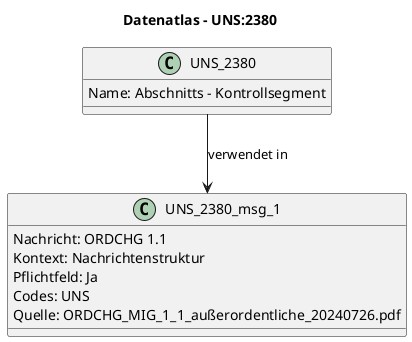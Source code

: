 @startuml
title Datenatlas – UNS:2380
class UNS_2380 {
  Name: Abschnitts - Kontrollsegment
}
class UNS_2380_msg_1 {
  Nachricht: ORDCHG 1.1
  Kontext: Nachrichtenstruktur
  Pflichtfeld: Ja
  Codes: UNS
  Quelle: ORDCHG_MIG_1_1_außerordentliche_20240726.pdf
}
UNS_2380 --> UNS_2380_msg_1 : verwendet in
@enduml